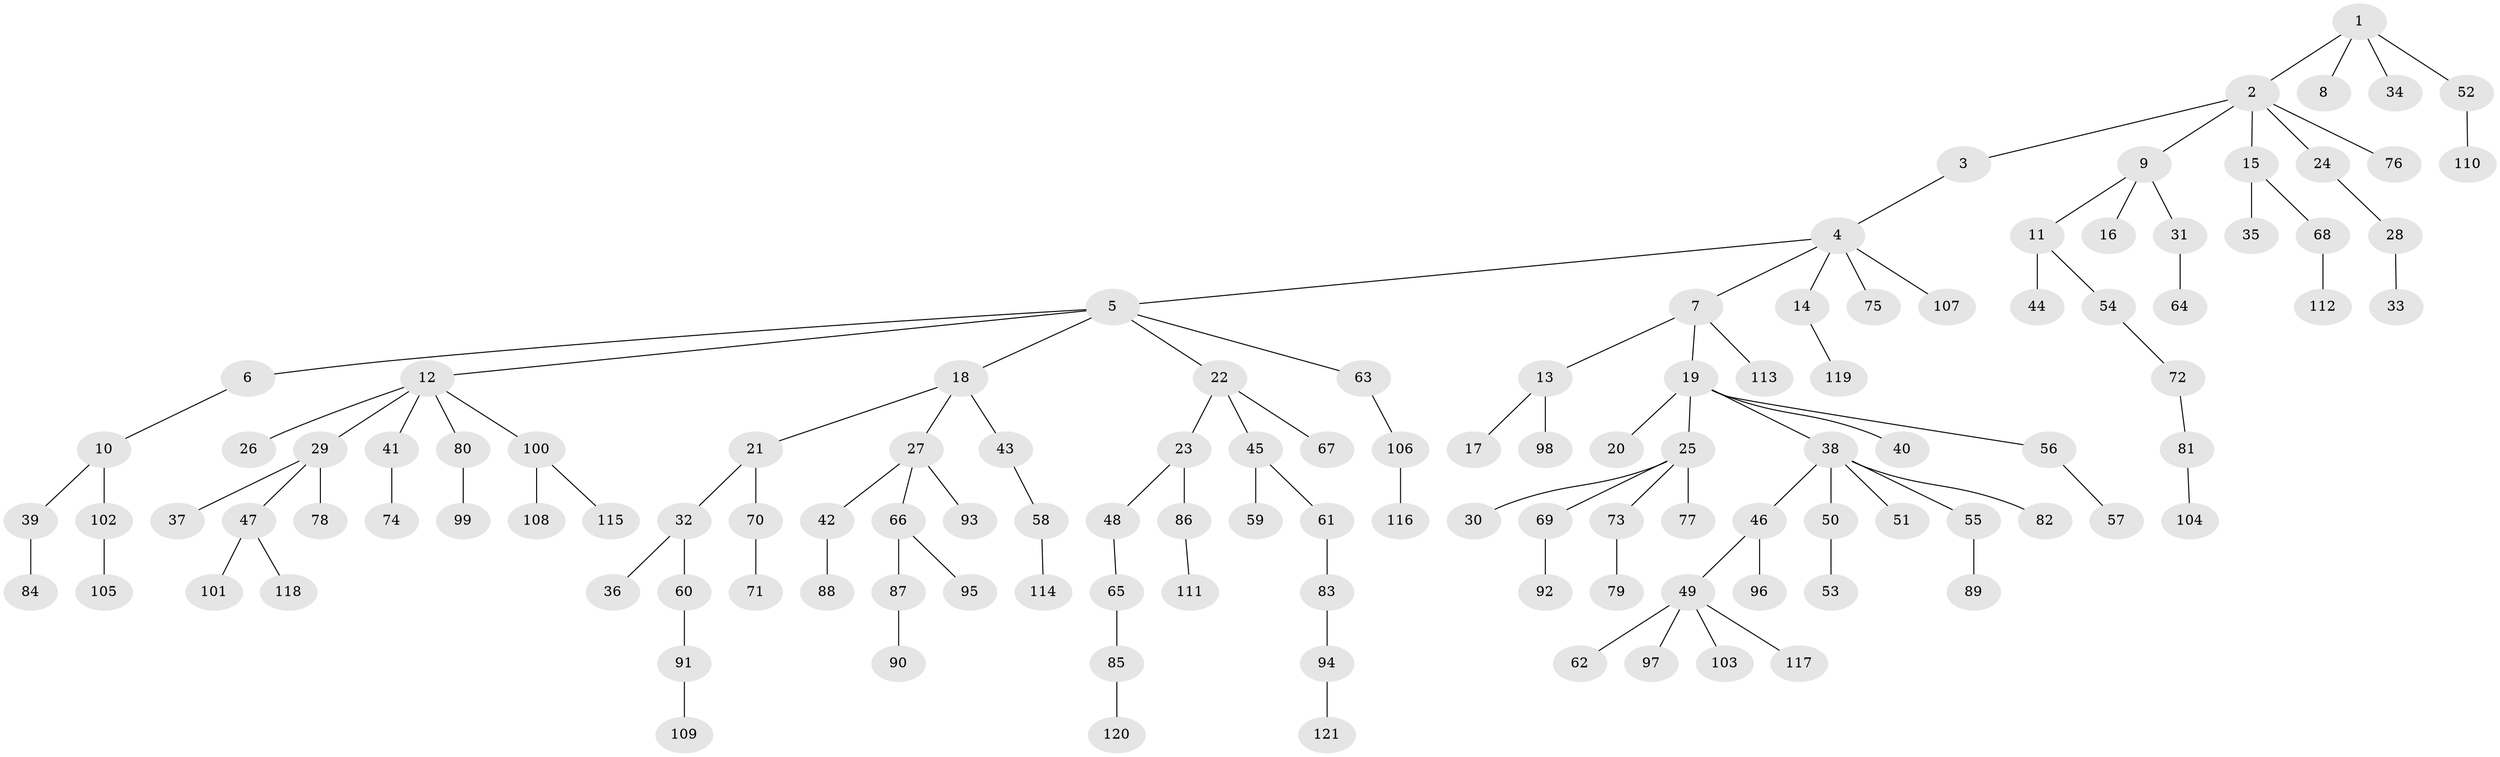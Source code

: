 // coarse degree distribution, {3: 0.11764705882352941, 5: 0.08235294117647059, 2: 0.3176470588235294, 6: 0.011764705882352941, 1: 0.4588235294117647, 4: 0.011764705882352941}
// Generated by graph-tools (version 1.1) at 2025/52/03/04/25 22:52:03]
// undirected, 121 vertices, 120 edges
graph export_dot {
  node [color=gray90,style=filled];
  1;
  2;
  3;
  4;
  5;
  6;
  7;
  8;
  9;
  10;
  11;
  12;
  13;
  14;
  15;
  16;
  17;
  18;
  19;
  20;
  21;
  22;
  23;
  24;
  25;
  26;
  27;
  28;
  29;
  30;
  31;
  32;
  33;
  34;
  35;
  36;
  37;
  38;
  39;
  40;
  41;
  42;
  43;
  44;
  45;
  46;
  47;
  48;
  49;
  50;
  51;
  52;
  53;
  54;
  55;
  56;
  57;
  58;
  59;
  60;
  61;
  62;
  63;
  64;
  65;
  66;
  67;
  68;
  69;
  70;
  71;
  72;
  73;
  74;
  75;
  76;
  77;
  78;
  79;
  80;
  81;
  82;
  83;
  84;
  85;
  86;
  87;
  88;
  89;
  90;
  91;
  92;
  93;
  94;
  95;
  96;
  97;
  98;
  99;
  100;
  101;
  102;
  103;
  104;
  105;
  106;
  107;
  108;
  109;
  110;
  111;
  112;
  113;
  114;
  115;
  116;
  117;
  118;
  119;
  120;
  121;
  1 -- 2;
  1 -- 8;
  1 -- 34;
  1 -- 52;
  2 -- 3;
  2 -- 9;
  2 -- 15;
  2 -- 24;
  2 -- 76;
  3 -- 4;
  4 -- 5;
  4 -- 7;
  4 -- 14;
  4 -- 75;
  4 -- 107;
  5 -- 6;
  5 -- 12;
  5 -- 18;
  5 -- 22;
  5 -- 63;
  6 -- 10;
  7 -- 13;
  7 -- 19;
  7 -- 113;
  9 -- 11;
  9 -- 16;
  9 -- 31;
  10 -- 39;
  10 -- 102;
  11 -- 44;
  11 -- 54;
  12 -- 26;
  12 -- 29;
  12 -- 41;
  12 -- 80;
  12 -- 100;
  13 -- 17;
  13 -- 98;
  14 -- 119;
  15 -- 35;
  15 -- 68;
  18 -- 21;
  18 -- 27;
  18 -- 43;
  19 -- 20;
  19 -- 25;
  19 -- 38;
  19 -- 40;
  19 -- 56;
  21 -- 32;
  21 -- 70;
  22 -- 23;
  22 -- 45;
  22 -- 67;
  23 -- 48;
  23 -- 86;
  24 -- 28;
  25 -- 30;
  25 -- 69;
  25 -- 73;
  25 -- 77;
  27 -- 42;
  27 -- 66;
  27 -- 93;
  28 -- 33;
  29 -- 37;
  29 -- 47;
  29 -- 78;
  31 -- 64;
  32 -- 36;
  32 -- 60;
  38 -- 46;
  38 -- 50;
  38 -- 51;
  38 -- 55;
  38 -- 82;
  39 -- 84;
  41 -- 74;
  42 -- 88;
  43 -- 58;
  45 -- 59;
  45 -- 61;
  46 -- 49;
  46 -- 96;
  47 -- 101;
  47 -- 118;
  48 -- 65;
  49 -- 62;
  49 -- 97;
  49 -- 103;
  49 -- 117;
  50 -- 53;
  52 -- 110;
  54 -- 72;
  55 -- 89;
  56 -- 57;
  58 -- 114;
  60 -- 91;
  61 -- 83;
  63 -- 106;
  65 -- 85;
  66 -- 87;
  66 -- 95;
  68 -- 112;
  69 -- 92;
  70 -- 71;
  72 -- 81;
  73 -- 79;
  80 -- 99;
  81 -- 104;
  83 -- 94;
  85 -- 120;
  86 -- 111;
  87 -- 90;
  91 -- 109;
  94 -- 121;
  100 -- 108;
  100 -- 115;
  102 -- 105;
  106 -- 116;
}
